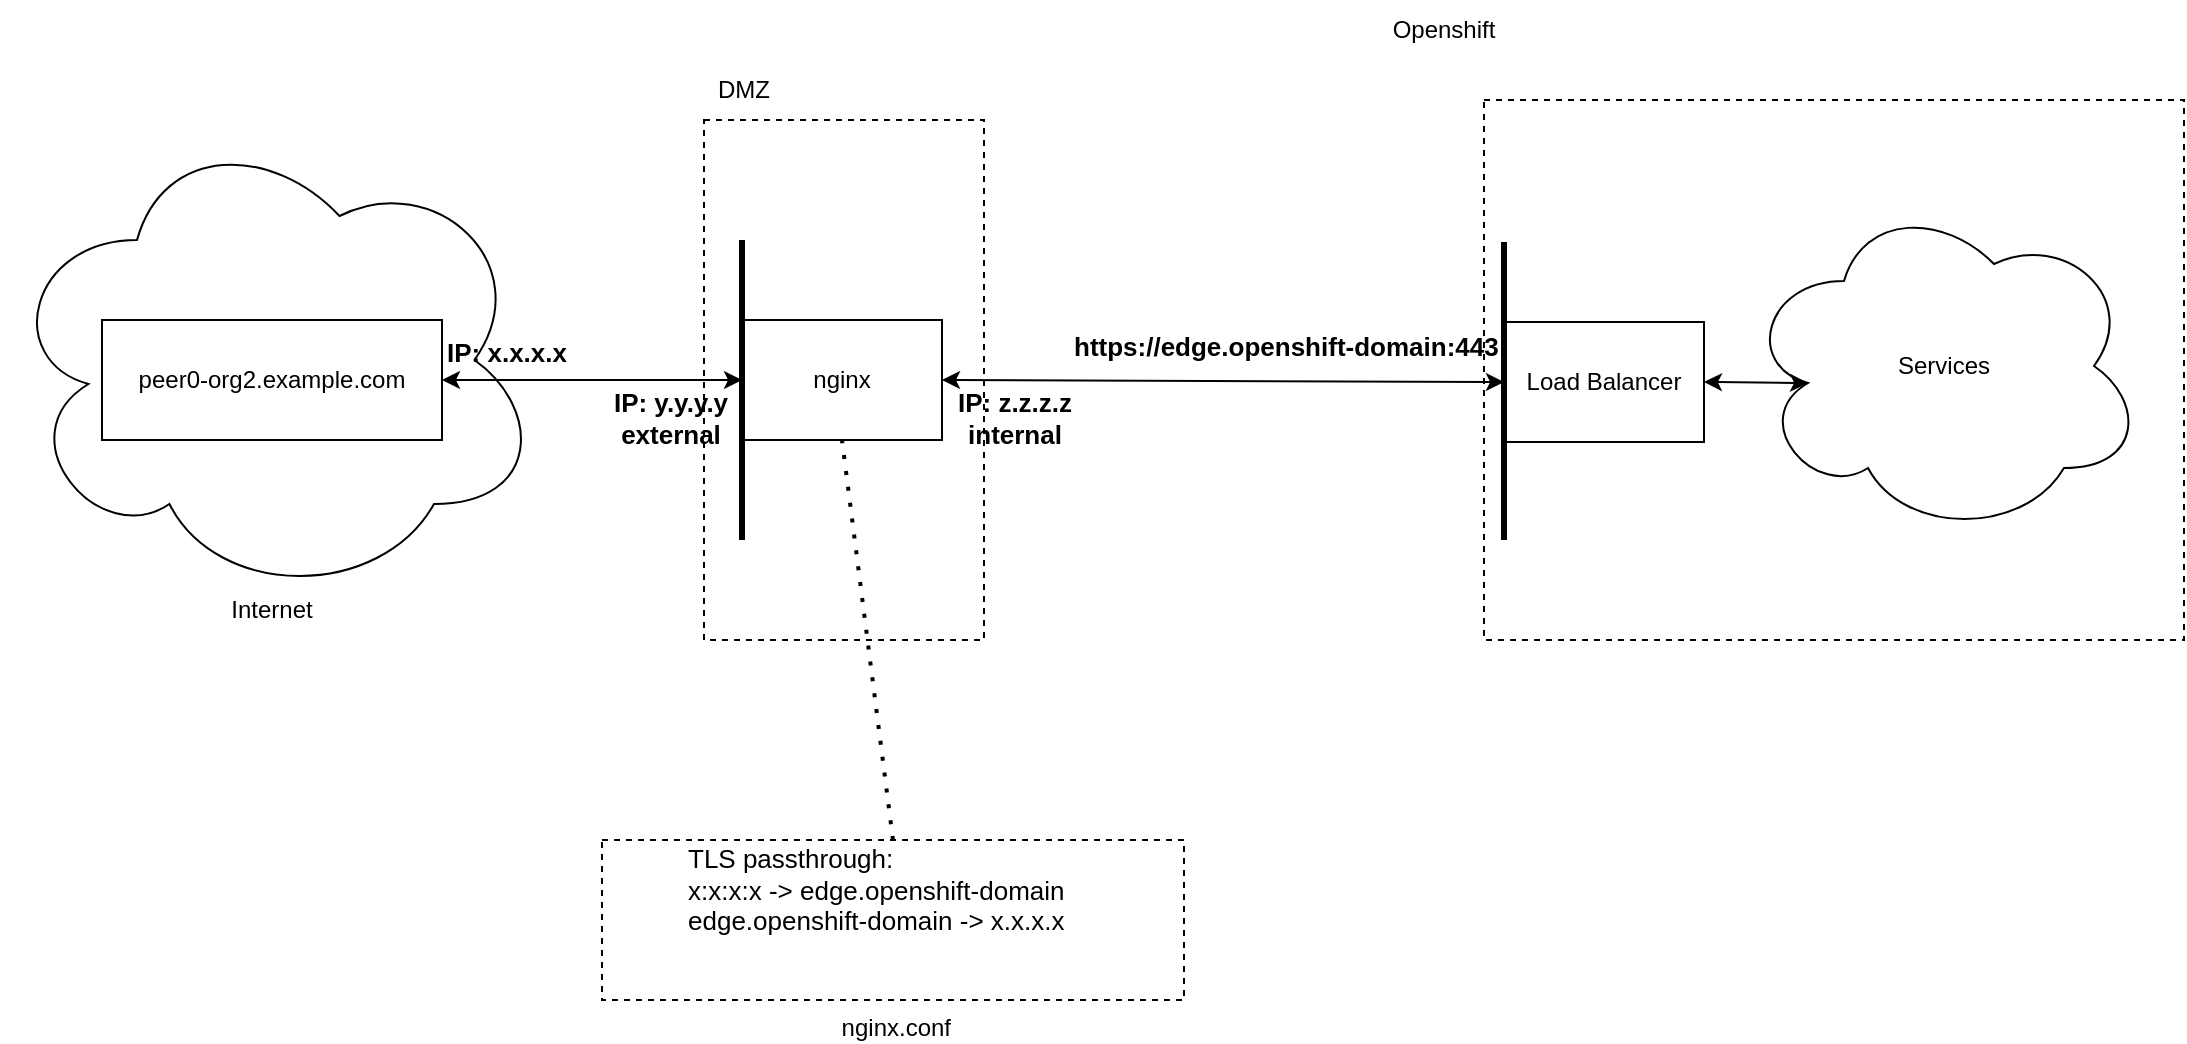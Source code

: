 <mxfile version="16.5.1" type="device"><diagram id="Xh0O7iDCYsXhVqzgTlQD" name="Page-1"><mxGraphModel dx="2459" dy="1003" grid="1" gridSize="10" guides="1" tooltips="1" connect="1" arrows="1" fold="1" page="1" pageScale="1" pageWidth="1169" pageHeight="827" math="0" shadow="0"><root><mxCell id="0"/><mxCell id="1" parent="0"/><mxCell id="uLX2JwFVDjMB1948-aVr-14" value="" style="ellipse;shape=cloud;whiteSpace=wrap;html=1;fillColor=none;" vertex="1" parent="1"><mxGeometry x="-21" y="200" width="270" height="240" as="geometry"/></mxCell><mxCell id="uLX2JwFVDjMB1948-aVr-1" value="peer0-org2.example.com" style="rounded=0;whiteSpace=wrap;html=1;" vertex="1" parent="1"><mxGeometry x="29" y="300" width="170" height="60" as="geometry"/></mxCell><mxCell id="uLX2JwFVDjMB1948-aVr-3" value="" style="rounded=0;whiteSpace=wrap;html=1;fillColor=none;dashed=1;" vertex="1" parent="1"><mxGeometry x="330" y="200" width="140" height="260" as="geometry"/></mxCell><mxCell id="uLX2JwFVDjMB1948-aVr-2" value="" style="endArrow=none;html=1;rounded=0;strokeWidth=3;" edge="1" parent="1"><mxGeometry width="50" height="50" relative="1" as="geometry"><mxPoint x="349" y="410" as="sourcePoint"/><mxPoint x="349" y="260" as="targetPoint"/></mxGeometry></mxCell><mxCell id="uLX2JwFVDjMB1948-aVr-4" value="nginx" style="rounded=0;whiteSpace=wrap;html=1;fillColor=none;" vertex="1" parent="1"><mxGeometry x="349" y="300" width="100" height="60" as="geometry"/></mxCell><mxCell id="uLX2JwFVDjMB1948-aVr-5" value="DMZ" style="text;html=1;strokeColor=none;fillColor=none;align=center;verticalAlign=middle;whiteSpace=wrap;rounded=0;" vertex="1" parent="1"><mxGeometry x="320" y="170" width="60" height="30" as="geometry"/></mxCell><mxCell id="uLX2JwFVDjMB1948-aVr-6" value="" style="rounded=0;whiteSpace=wrap;html=1;fillColor=none;dashed=1;" vertex="1" parent="1"><mxGeometry x="720" y="190" width="350" height="270" as="geometry"/></mxCell><mxCell id="uLX2JwFVDjMB1948-aVr-7" value="Openshift" style="text;html=1;strokeColor=none;fillColor=none;align=center;verticalAlign=middle;whiteSpace=wrap;rounded=0;" vertex="1" parent="1"><mxGeometry x="670" y="140" width="60" height="30" as="geometry"/></mxCell><mxCell id="uLX2JwFVDjMB1948-aVr-8" value="Load Balancer" style="rounded=0;whiteSpace=wrap;html=1;fillColor=none;" vertex="1" parent="1"><mxGeometry x="730" y="301" width="100" height="60" as="geometry"/></mxCell><mxCell id="uLX2JwFVDjMB1948-aVr-9" value="" style="endArrow=none;html=1;rounded=0;strokeWidth=3;" edge="1" parent="1"><mxGeometry width="50" height="50" relative="1" as="geometry"><mxPoint x="730" y="410" as="sourcePoint"/><mxPoint x="730" y="261" as="targetPoint"/></mxGeometry></mxCell><mxCell id="uLX2JwFVDjMB1948-aVr-10" value="" style="endArrow=classic;startArrow=classic;html=1;rounded=0;strokeWidth=1;exitX=1;exitY=0.5;exitDx=0;exitDy=0;entryX=0;entryY=0.5;entryDx=0;entryDy=0;" edge="1" parent="1" source="uLX2JwFVDjMB1948-aVr-1" target="uLX2JwFVDjMB1948-aVr-4"><mxGeometry width="50" height="50" relative="1" as="geometry"><mxPoint x="219" y="360" as="sourcePoint"/><mxPoint x="269" y="310" as="targetPoint"/></mxGeometry></mxCell><mxCell id="uLX2JwFVDjMB1948-aVr-11" value="" style="endArrow=classic;startArrow=classic;html=1;rounded=0;strokeWidth=1;exitX=1;exitY=0.5;exitDx=0;exitDy=0;entryX=0;entryY=0.5;entryDx=0;entryDy=0;" edge="1" parent="1" source="uLX2JwFVDjMB1948-aVr-4" target="uLX2JwFVDjMB1948-aVr-8"><mxGeometry width="50" height="50" relative="1" as="geometry"><mxPoint x="439" y="370" as="sourcePoint"/><mxPoint x="569" y="270" as="targetPoint"/></mxGeometry></mxCell><mxCell id="uLX2JwFVDjMB1948-aVr-12" value="Services" style="ellipse;shape=cloud;whiteSpace=wrap;html=1;fillColor=none;" vertex="1" parent="1"><mxGeometry x="850" y="238" width="200" height="170" as="geometry"/></mxCell><mxCell id="uLX2JwFVDjMB1948-aVr-13" value="" style="endArrow=classic;startArrow=classic;html=1;rounded=0;strokeWidth=1;exitX=1;exitY=0.5;exitDx=0;exitDy=0;entryX=0.16;entryY=0.55;entryDx=0;entryDy=0;entryPerimeter=0;" edge="1" parent="1" source="uLX2JwFVDjMB1948-aVr-8" target="uLX2JwFVDjMB1948-aVr-12"><mxGeometry width="50" height="50" relative="1" as="geometry"><mxPoint x="840" y="350" as="sourcePoint"/><mxPoint x="890" y="300" as="targetPoint"/></mxGeometry></mxCell><mxCell id="uLX2JwFVDjMB1948-aVr-15" value="Internet" style="text;html=1;strokeColor=none;fillColor=none;align=center;verticalAlign=middle;whiteSpace=wrap;rounded=0;" vertex="1" parent="1"><mxGeometry x="84" y="430" width="60" height="30" as="geometry"/></mxCell><mxCell id="uLX2JwFVDjMB1948-aVr-17" value="" style="endArrow=none;dashed=1;html=1;dashPattern=1 3;strokeWidth=2;rounded=0;entryX=0.5;entryY=1;entryDx=0;entryDy=0;exitX=0.5;exitY=0;exitDx=0;exitDy=0;" edge="1" parent="1" source="uLX2JwFVDjMB1948-aVr-16" target="uLX2JwFVDjMB1948-aVr-4"><mxGeometry width="50" height="50" relative="1" as="geometry"><mxPoint x="540" y="550" as="sourcePoint"/><mxPoint x="419" y="350" as="targetPoint"/></mxGeometry></mxCell><mxCell id="uLX2JwFVDjMB1948-aVr-18" value="&lt;b style=&quot;font-size: 13px&quot;&gt;https://edge.openshift-domain:443&lt;/b&gt;" style="text;html=1;strokeColor=none;fillColor=none;align=left;verticalAlign=middle;whiteSpace=wrap;rounded=0;dashed=1;fontSize=13;" vertex="1" parent="1"><mxGeometry x="513" y="298" width="230" height="30" as="geometry"/></mxCell><mxCell id="uLX2JwFVDjMB1948-aVr-22" value="IP: x.x.x.x" style="text;html=1;strokeColor=none;fillColor=none;align=center;verticalAlign=middle;whiteSpace=wrap;rounded=0;dashed=1;fontSize=13;fontStyle=1" vertex="1" parent="1"><mxGeometry x="196" y="301" width="71" height="30" as="geometry"/></mxCell><mxCell id="uLX2JwFVDjMB1948-aVr-23" value="TLS passthrough:&lt;br&gt;x:x:x:x -&amp;gt; edge.openshift-domain&lt;br&gt;edge.openshift-domain -&amp;gt; x.x.x.x" style="text;html=1;strokeColor=none;fillColor=none;align=left;verticalAlign=middle;whiteSpace=wrap;rounded=0;dashed=1;fontSize=13;labelPosition=center;verticalLabelPosition=middle;" vertex="1" parent="1"><mxGeometry x="320" y="540" width="200" height="90" as="geometry"/></mxCell><mxCell id="uLX2JwFVDjMB1948-aVr-25" value="IP: z.z.z.z&lt;br&gt;internal" style="text;html=1;strokeColor=none;fillColor=none;align=center;verticalAlign=middle;whiteSpace=wrap;rounded=0;dashed=1;fontSize=13;fontStyle=1" vertex="1" parent="1"><mxGeometry x="450" y="334" width="71" height="30" as="geometry"/></mxCell><mxCell id="uLX2JwFVDjMB1948-aVr-24" value="IP: y.y.y.y&lt;br&gt;external" style="text;html=1;strokeColor=none;fillColor=none;align=center;verticalAlign=middle;whiteSpace=wrap;rounded=0;dashed=1;fontSize=13;fontStyle=1" vertex="1" parent="1"><mxGeometry x="278" y="334" width="71" height="30" as="geometry"/></mxCell><mxCell id="uLX2JwFVDjMB1948-aVr-16" value="&amp;nbsp;nginx.conf" style="rounded=0;whiteSpace=wrap;html=1;fillColor=none;dashed=1;labelPosition=center;verticalLabelPosition=bottom;align=center;verticalAlign=top;" vertex="1" parent="1"><mxGeometry x="279" y="560" width="291" height="80" as="geometry"/></mxCell></root></mxGraphModel></diagram></mxfile>